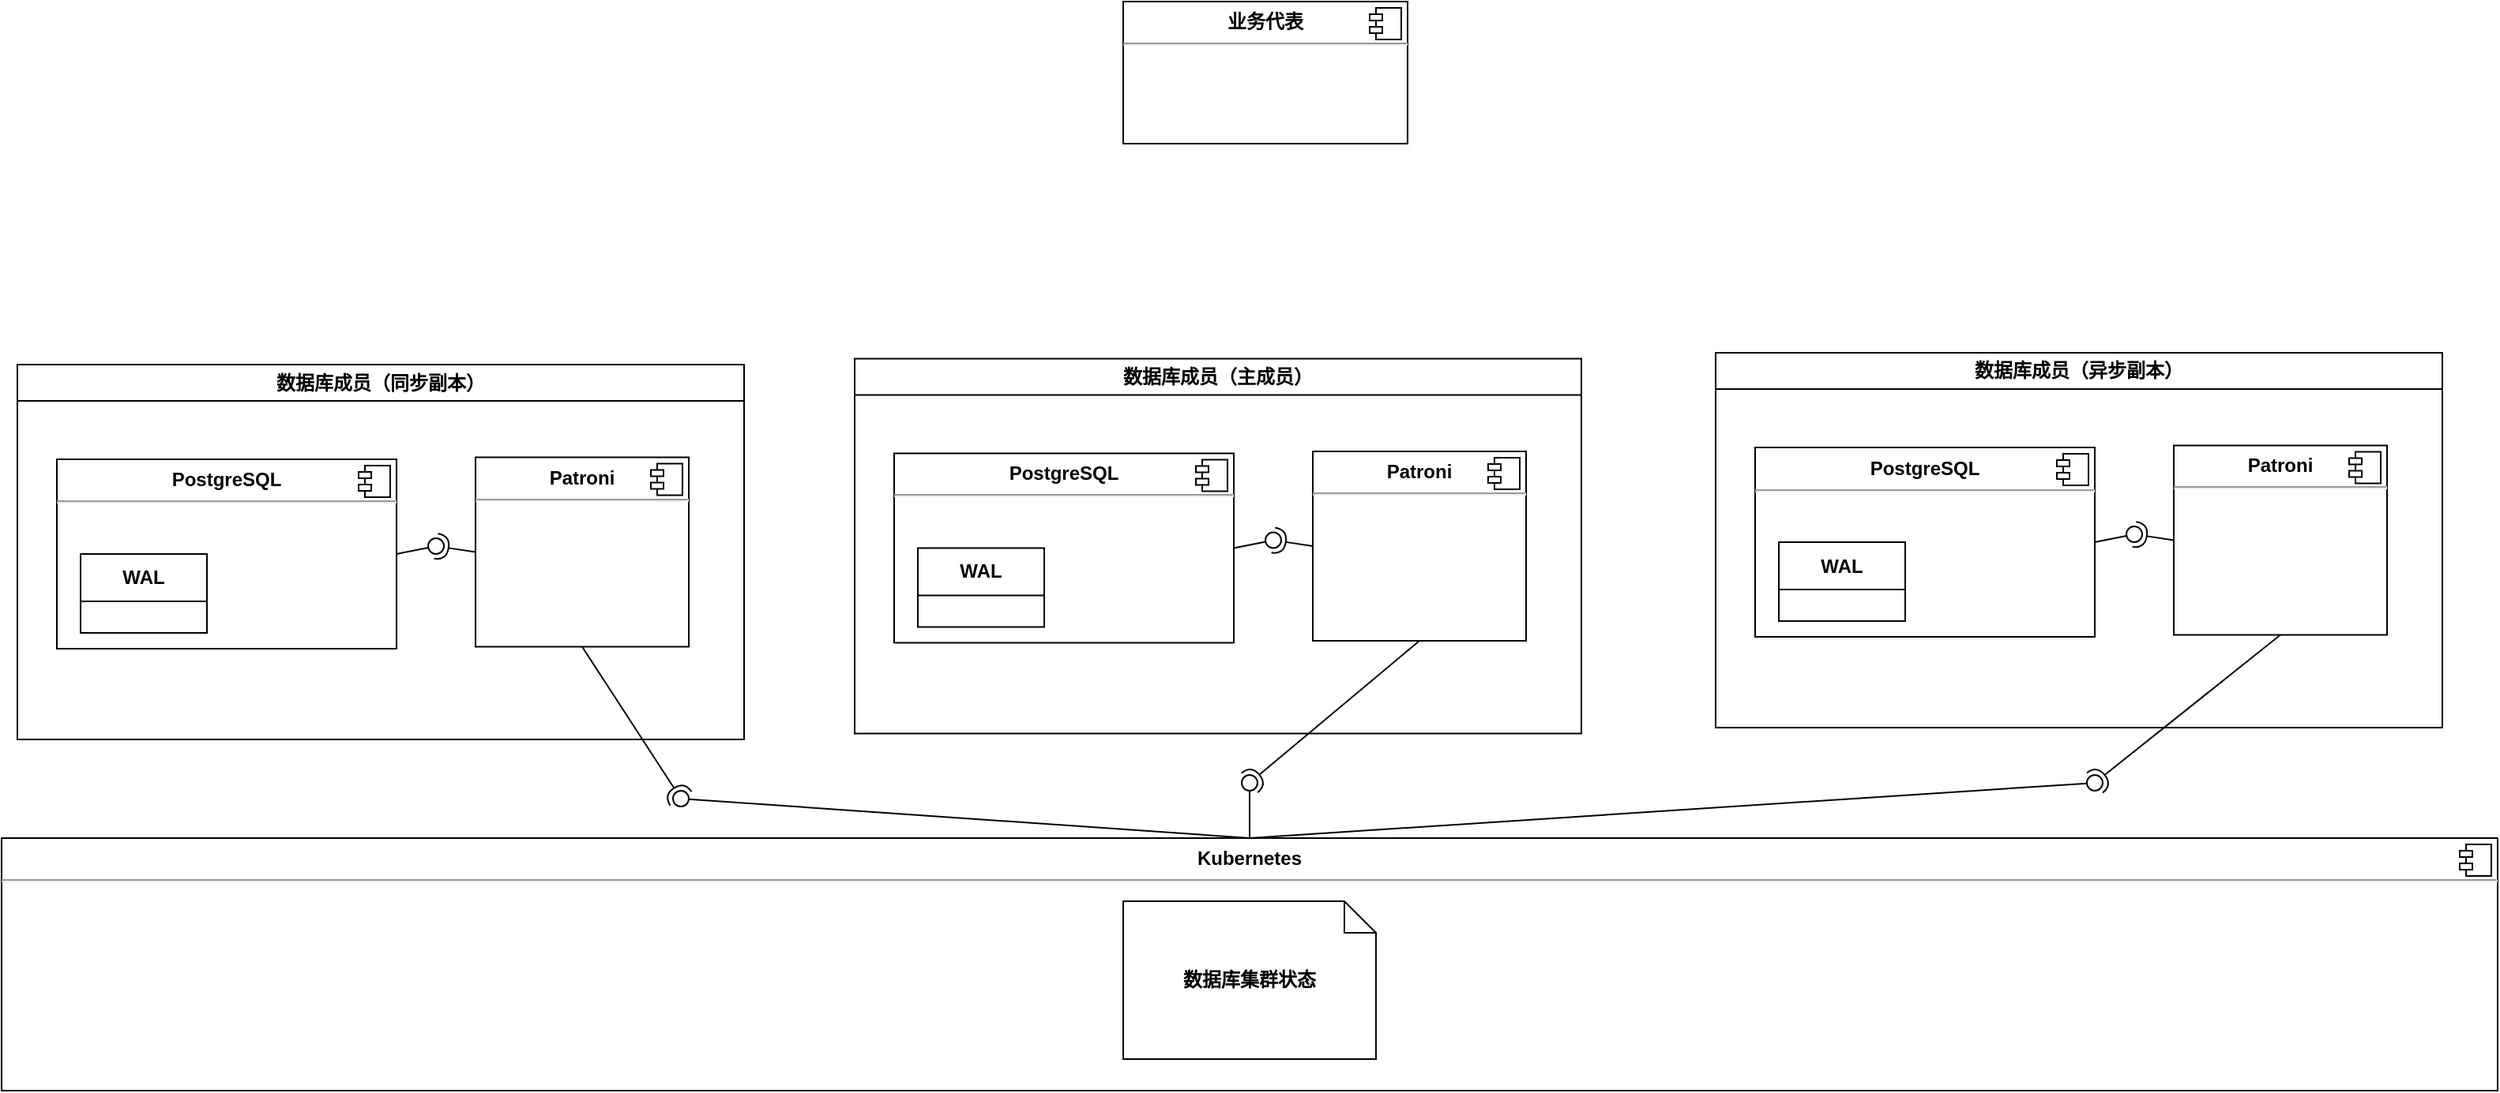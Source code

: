 <mxfile version="21.7.5" type="github" pages="2">
  <diagram id="lq6736zTe4cd_HC939j5" name="系统上下文">
    <mxGraphModel dx="584" dy="798" grid="1" gridSize="10" guides="1" tooltips="1" connect="1" arrows="1" fold="1" page="1" pageScale="1" pageWidth="850" pageHeight="1100" math="0" shadow="0">
      <root>
        <mxCell id="0" />
        <mxCell id="1" parent="0" />
        <mxCell id="knS0cDq_Psqwf_nxolAt-1" value="&lt;p style=&quot;margin:0px;margin-top:6px;text-align:center;&quot;&gt;业务代表&lt;/p&gt;&lt;hr&gt;&lt;p style=&quot;margin:0px;margin-left:8px;&quot;&gt;&lt;br&gt;&lt;/p&gt;" style="align=left;overflow=fill;html=1;dropTarget=0;whiteSpace=wrap;fontStyle=1" parent="1" vertex="1">
          <mxGeometry x="1750" y="20" width="180" height="90" as="geometry" />
        </mxCell>
        <mxCell id="knS0cDq_Psqwf_nxolAt-2" value="" style="shape=component;jettyWidth=8;jettyHeight=4;fontStyle=1" parent="knS0cDq_Psqwf_nxolAt-1" vertex="1">
          <mxGeometry x="1" width="20" height="20" relative="1" as="geometry">
            <mxPoint x="-24" y="4" as="offset" />
          </mxGeometry>
        </mxCell>
        <mxCell id="knS0cDq_Psqwf_nxolAt-10" value="&lt;p style=&quot;margin:0px;margin-top:6px;text-align:center;&quot;&gt;Kubernetes&lt;/p&gt;&lt;hr&gt;&lt;p style=&quot;margin:0px;margin-left:8px;&quot;&gt;&lt;br&gt;&lt;/p&gt;" style="align=left;overflow=fill;html=1;dropTarget=0;whiteSpace=wrap;fontStyle=1" parent="1" vertex="1">
          <mxGeometry x="1040" y="550" width="1580" height="160" as="geometry" />
        </mxCell>
        <mxCell id="knS0cDq_Psqwf_nxolAt-11" value="" style="shape=component;jettyWidth=8;jettyHeight=4;fontStyle=1" parent="knS0cDq_Psqwf_nxolAt-10" vertex="1">
          <mxGeometry x="1" width="20" height="20" relative="1" as="geometry">
            <mxPoint x="-24" y="4" as="offset" />
          </mxGeometry>
        </mxCell>
        <mxCell id="knS0cDq_Psqwf_nxolAt-14" value="数据库成员（同步副本）" style="swimlane;whiteSpace=wrap;html=1;startSize=23;fontStyle=1" parent="1" vertex="1">
          <mxGeometry x="1050" y="250" width="460" height="237.5" as="geometry" />
        </mxCell>
        <mxCell id="knS0cDq_Psqwf_nxolAt-7" value="&lt;p style=&quot;margin:0px;margin-top:6px;text-align:center;&quot;&gt;PostgreSQL&lt;/p&gt;&lt;hr&gt;&lt;p style=&quot;margin:0px;margin-left:8px;&quot;&gt;&lt;br&gt;&lt;/p&gt;" style="align=left;overflow=fill;html=1;dropTarget=0;whiteSpace=wrap;fontStyle=1" parent="knS0cDq_Psqwf_nxolAt-14" vertex="1">
          <mxGeometry x="25" y="60" width="215" height="120" as="geometry" />
        </mxCell>
        <mxCell id="knS0cDq_Psqwf_nxolAt-8" value="" style="shape=component;jettyWidth=8;jettyHeight=4;fontStyle=1" parent="knS0cDq_Psqwf_nxolAt-7" vertex="1">
          <mxGeometry x="1" width="20" height="20" relative="1" as="geometry">
            <mxPoint x="-24" y="4" as="offset" />
          </mxGeometry>
        </mxCell>
        <mxCell id="knS0cDq_Psqwf_nxolAt-15" value="WAL" style="swimlane;fontStyle=1;childLayout=stackLayout;horizontal=1;startSize=30;horizontalStack=0;resizeParent=1;resizeParentMax=0;resizeLast=0;collapsible=1;marginBottom=0;whiteSpace=wrap;html=1;" parent="knS0cDq_Psqwf_nxolAt-14" vertex="1">
          <mxGeometry x="40" y="120" width="80" height="50" as="geometry" />
        </mxCell>
        <mxCell id="JMVt6wv3R27b1mW5U28i-1" value="&lt;p style=&quot;margin:0px;margin-top:6px;text-align:center;&quot;&gt;Patroni&lt;/p&gt;&lt;hr&gt;&lt;p style=&quot;margin:0px;margin-left:8px;&quot;&gt;&lt;br&gt;&lt;/p&gt;" style="align=left;overflow=fill;html=1;dropTarget=0;whiteSpace=wrap;fontStyle=1" vertex="1" parent="knS0cDq_Psqwf_nxolAt-14">
          <mxGeometry x="290" y="58.75" width="135" height="120" as="geometry" />
        </mxCell>
        <mxCell id="JMVt6wv3R27b1mW5U28i-2" value="" style="shape=component;jettyWidth=8;jettyHeight=4;fontStyle=1" vertex="1" parent="JMVt6wv3R27b1mW5U28i-1">
          <mxGeometry x="1" width="20" height="20" relative="1" as="geometry">
            <mxPoint x="-24" y="4" as="offset" />
          </mxGeometry>
        </mxCell>
        <mxCell id="JMVt6wv3R27b1mW5U28i-16" value="数据库集群状态" style="shape=note;size=20;whiteSpace=wrap;html=1;fontStyle=1" vertex="1" parent="1">
          <mxGeometry x="1750" y="590" width="160" height="100" as="geometry" />
        </mxCell>
        <mxCell id="JMVt6wv3R27b1mW5U28i-35" value="" style="rounded=0;orthogonalLoop=1;jettySize=auto;html=1;endArrow=halfCircle;endFill=0;endSize=6;strokeWidth=1;sketch=0;exitX=0;exitY=0.5;exitDx=0;exitDy=0;" edge="1" target="JMVt6wv3R27b1mW5U28i-37" parent="1" source="JMVt6wv3R27b1mW5U28i-1">
          <mxGeometry relative="1" as="geometry">
            <mxPoint x="1330" y="165" as="sourcePoint" />
          </mxGeometry>
        </mxCell>
        <mxCell id="JMVt6wv3R27b1mW5U28i-36" value="" style="rounded=0;orthogonalLoop=1;jettySize=auto;html=1;endArrow=oval;endFill=0;sketch=0;sourcePerimeterSpacing=0;targetPerimeterSpacing=0;endSize=10;exitX=1;exitY=0.5;exitDx=0;exitDy=0;" edge="1" target="JMVt6wv3R27b1mW5U28i-37" parent="1" source="knS0cDq_Psqwf_nxolAt-7">
          <mxGeometry relative="1" as="geometry">
            <mxPoint x="1290" y="165" as="sourcePoint" />
          </mxGeometry>
        </mxCell>
        <mxCell id="JMVt6wv3R27b1mW5U28i-37" value="" style="ellipse;whiteSpace=wrap;html=1;align=center;aspect=fixed;fillColor=none;strokeColor=none;resizable=0;perimeter=centerPerimeter;rotatable=0;allowArrows=0;points=[];outlineConnect=1;labelBackgroundColor=none;" vertex="1" parent="1">
          <mxGeometry x="1310" y="360" width="10" height="10" as="geometry" />
        </mxCell>
        <mxCell id="JMVt6wv3R27b1mW5U28i-38" value="" style="rounded=0;orthogonalLoop=1;jettySize=auto;html=1;endArrow=halfCircle;endFill=0;endSize=6;strokeWidth=1;sketch=0;exitX=0.5;exitY=1;exitDx=0;exitDy=0;" edge="1" target="JMVt6wv3R27b1mW5U28i-40" parent="1" source="JMVt6wv3R27b1mW5U28i-1">
          <mxGeometry relative="1" as="geometry">
            <mxPoint x="1860" y="535" as="sourcePoint" />
          </mxGeometry>
        </mxCell>
        <mxCell id="JMVt6wv3R27b1mW5U28i-39" value="" style="rounded=0;orthogonalLoop=1;jettySize=auto;html=1;endArrow=oval;endFill=0;sketch=0;sourcePerimeterSpacing=0;targetPerimeterSpacing=0;endSize=10;exitX=0.5;exitY=0;exitDx=0;exitDy=0;" edge="1" target="JMVt6wv3R27b1mW5U28i-40" parent="1" source="knS0cDq_Psqwf_nxolAt-10">
          <mxGeometry relative="1" as="geometry">
            <mxPoint x="1820" y="535" as="sourcePoint" />
          </mxGeometry>
        </mxCell>
        <mxCell id="JMVt6wv3R27b1mW5U28i-40" value="" style="ellipse;whiteSpace=wrap;html=1;align=center;aspect=fixed;fillColor=none;strokeColor=none;resizable=0;perimeter=centerPerimeter;rotatable=0;allowArrows=0;points=[];outlineConnect=1;" vertex="1" parent="1">
          <mxGeometry x="1465" y="520" width="10" height="10" as="geometry" />
        </mxCell>
        <mxCell id="JMVt6wv3R27b1mW5U28i-41" value="数据库成员（主成员）" style="swimlane;whiteSpace=wrap;html=1;startSize=23;fontStyle=1" vertex="1" parent="1">
          <mxGeometry x="1580" y="246.25" width="460" height="237.5" as="geometry" />
        </mxCell>
        <mxCell id="JMVt6wv3R27b1mW5U28i-42" value="&lt;p style=&quot;margin:0px;margin-top:6px;text-align:center;&quot;&gt;PostgreSQL&lt;/p&gt;&lt;hr&gt;&lt;p style=&quot;margin:0px;margin-left:8px;&quot;&gt;&lt;br&gt;&lt;/p&gt;" style="align=left;overflow=fill;html=1;dropTarget=0;whiteSpace=wrap;fontStyle=1" vertex="1" parent="JMVt6wv3R27b1mW5U28i-41">
          <mxGeometry x="25" y="60" width="215" height="120" as="geometry" />
        </mxCell>
        <mxCell id="JMVt6wv3R27b1mW5U28i-43" value="" style="shape=component;jettyWidth=8;jettyHeight=4;fontStyle=1" vertex="1" parent="JMVt6wv3R27b1mW5U28i-42">
          <mxGeometry x="1" width="20" height="20" relative="1" as="geometry">
            <mxPoint x="-24" y="4" as="offset" />
          </mxGeometry>
        </mxCell>
        <mxCell id="JMVt6wv3R27b1mW5U28i-44" value="WAL" style="swimlane;fontStyle=1;childLayout=stackLayout;horizontal=1;startSize=30;horizontalStack=0;resizeParent=1;resizeParentMax=0;resizeLast=0;collapsible=1;marginBottom=0;whiteSpace=wrap;html=1;" vertex="1" parent="JMVt6wv3R27b1mW5U28i-41">
          <mxGeometry x="40" y="120" width="80" height="50" as="geometry" />
        </mxCell>
        <mxCell id="JMVt6wv3R27b1mW5U28i-45" value="&lt;p style=&quot;margin:0px;margin-top:6px;text-align:center;&quot;&gt;Patroni&lt;/p&gt;&lt;hr&gt;&lt;p style=&quot;margin:0px;margin-left:8px;&quot;&gt;&lt;br&gt;&lt;/p&gt;" style="align=left;overflow=fill;html=1;dropTarget=0;whiteSpace=wrap;fontStyle=1" vertex="1" parent="JMVt6wv3R27b1mW5U28i-41">
          <mxGeometry x="290" y="58.75" width="135" height="120" as="geometry" />
        </mxCell>
        <mxCell id="JMVt6wv3R27b1mW5U28i-46" value="" style="shape=component;jettyWidth=8;jettyHeight=4;fontStyle=1" vertex="1" parent="JMVt6wv3R27b1mW5U28i-45">
          <mxGeometry x="1" width="20" height="20" relative="1" as="geometry">
            <mxPoint x="-24" y="4" as="offset" />
          </mxGeometry>
        </mxCell>
        <mxCell id="JMVt6wv3R27b1mW5U28i-47" value="" style="rounded=0;orthogonalLoop=1;jettySize=auto;html=1;endArrow=halfCircle;endFill=0;endSize=6;strokeWidth=1;sketch=0;exitX=0;exitY=0.5;exitDx=0;exitDy=0;" edge="1" parent="1" source="JMVt6wv3R27b1mW5U28i-45" target="JMVt6wv3R27b1mW5U28i-49">
          <mxGeometry relative="1" as="geometry">
            <mxPoint x="1860" y="161.25" as="sourcePoint" />
          </mxGeometry>
        </mxCell>
        <mxCell id="JMVt6wv3R27b1mW5U28i-48" value="" style="rounded=0;orthogonalLoop=1;jettySize=auto;html=1;endArrow=oval;endFill=0;sketch=0;sourcePerimeterSpacing=0;targetPerimeterSpacing=0;endSize=10;exitX=1;exitY=0.5;exitDx=0;exitDy=0;" edge="1" parent="1" source="JMVt6wv3R27b1mW5U28i-42" target="JMVt6wv3R27b1mW5U28i-49">
          <mxGeometry relative="1" as="geometry">
            <mxPoint x="1820" y="161.25" as="sourcePoint" />
          </mxGeometry>
        </mxCell>
        <mxCell id="JMVt6wv3R27b1mW5U28i-49" value="" style="ellipse;whiteSpace=wrap;html=1;align=center;aspect=fixed;fillColor=none;strokeColor=none;resizable=0;perimeter=centerPerimeter;rotatable=0;allowArrows=0;points=[];outlineConnect=1;labelBackgroundColor=none;" vertex="1" parent="1">
          <mxGeometry x="1840" y="356.25" width="10" height="10" as="geometry" />
        </mxCell>
        <mxCell id="JMVt6wv3R27b1mW5U28i-50" value="数据库成员（异步副本）" style="swimlane;whiteSpace=wrap;html=1;startSize=23;fontStyle=1" vertex="1" parent="1">
          <mxGeometry x="2125" y="242.5" width="460" height="237.5" as="geometry" />
        </mxCell>
        <mxCell id="JMVt6wv3R27b1mW5U28i-51" value="&lt;p style=&quot;margin:0px;margin-top:6px;text-align:center;&quot;&gt;PostgreSQL&lt;/p&gt;&lt;hr&gt;&lt;p style=&quot;margin:0px;margin-left:8px;&quot;&gt;&lt;br&gt;&lt;/p&gt;" style="align=left;overflow=fill;html=1;dropTarget=0;whiteSpace=wrap;fontStyle=1" vertex="1" parent="JMVt6wv3R27b1mW5U28i-50">
          <mxGeometry x="25" y="60" width="215" height="120" as="geometry" />
        </mxCell>
        <mxCell id="JMVt6wv3R27b1mW5U28i-52" value="" style="shape=component;jettyWidth=8;jettyHeight=4;fontStyle=1" vertex="1" parent="JMVt6wv3R27b1mW5U28i-51">
          <mxGeometry x="1" width="20" height="20" relative="1" as="geometry">
            <mxPoint x="-24" y="4" as="offset" />
          </mxGeometry>
        </mxCell>
        <mxCell id="JMVt6wv3R27b1mW5U28i-53" value="WAL" style="swimlane;fontStyle=1;childLayout=stackLayout;horizontal=1;startSize=30;horizontalStack=0;resizeParent=1;resizeParentMax=0;resizeLast=0;collapsible=1;marginBottom=0;whiteSpace=wrap;html=1;" vertex="1" parent="JMVt6wv3R27b1mW5U28i-50">
          <mxGeometry x="40" y="120" width="80" height="50" as="geometry" />
        </mxCell>
        <mxCell id="JMVt6wv3R27b1mW5U28i-54" value="&lt;p style=&quot;margin:0px;margin-top:6px;text-align:center;&quot;&gt;Patroni&lt;/p&gt;&lt;hr&gt;&lt;p style=&quot;margin:0px;margin-left:8px;&quot;&gt;&lt;br&gt;&lt;/p&gt;" style="align=left;overflow=fill;html=1;dropTarget=0;whiteSpace=wrap;fontStyle=1" vertex="1" parent="JMVt6wv3R27b1mW5U28i-50">
          <mxGeometry x="290" y="58.75" width="135" height="120" as="geometry" />
        </mxCell>
        <mxCell id="JMVt6wv3R27b1mW5U28i-55" value="" style="shape=component;jettyWidth=8;jettyHeight=4;fontStyle=1" vertex="1" parent="JMVt6wv3R27b1mW5U28i-54">
          <mxGeometry x="1" width="20" height="20" relative="1" as="geometry">
            <mxPoint x="-24" y="4" as="offset" />
          </mxGeometry>
        </mxCell>
        <mxCell id="JMVt6wv3R27b1mW5U28i-56" value="" style="rounded=0;orthogonalLoop=1;jettySize=auto;html=1;endArrow=halfCircle;endFill=0;endSize=6;strokeWidth=1;sketch=0;exitX=0;exitY=0.5;exitDx=0;exitDy=0;" edge="1" parent="1" source="JMVt6wv3R27b1mW5U28i-54" target="JMVt6wv3R27b1mW5U28i-58">
          <mxGeometry relative="1" as="geometry">
            <mxPoint x="2405" y="157.5" as="sourcePoint" />
          </mxGeometry>
        </mxCell>
        <mxCell id="JMVt6wv3R27b1mW5U28i-57" value="" style="rounded=0;orthogonalLoop=1;jettySize=auto;html=1;endArrow=oval;endFill=0;sketch=0;sourcePerimeterSpacing=0;targetPerimeterSpacing=0;endSize=10;exitX=1;exitY=0.5;exitDx=0;exitDy=0;" edge="1" parent="1" source="JMVt6wv3R27b1mW5U28i-51" target="JMVt6wv3R27b1mW5U28i-58">
          <mxGeometry relative="1" as="geometry">
            <mxPoint x="2365" y="157.5" as="sourcePoint" />
          </mxGeometry>
        </mxCell>
        <mxCell id="JMVt6wv3R27b1mW5U28i-58" value="" style="ellipse;whiteSpace=wrap;html=1;align=center;aspect=fixed;fillColor=none;strokeColor=none;resizable=0;perimeter=centerPerimeter;rotatable=0;allowArrows=0;points=[];outlineConnect=1;labelBackgroundColor=none;" vertex="1" parent="1">
          <mxGeometry x="2385" y="352.5" width="10" height="10" as="geometry" />
        </mxCell>
        <mxCell id="JMVt6wv3R27b1mW5U28i-59" value="" style="rounded=0;orthogonalLoop=1;jettySize=auto;html=1;endArrow=halfCircle;endFill=0;endSize=6;strokeWidth=1;sketch=0;exitX=0.5;exitY=1;exitDx=0;exitDy=0;" edge="1" target="JMVt6wv3R27b1mW5U28i-61" parent="1" source="JMVt6wv3R27b1mW5U28i-45">
          <mxGeometry relative="1" as="geometry">
            <mxPoint x="1850" y="515" as="sourcePoint" />
          </mxGeometry>
        </mxCell>
        <mxCell id="JMVt6wv3R27b1mW5U28i-60" value="" style="rounded=0;orthogonalLoop=1;jettySize=auto;html=1;endArrow=oval;endFill=0;sketch=0;sourcePerimeterSpacing=0;targetPerimeterSpacing=0;endSize=10;exitX=0.5;exitY=0;exitDx=0;exitDy=0;" edge="1" target="JMVt6wv3R27b1mW5U28i-61" parent="1" source="knS0cDq_Psqwf_nxolAt-10">
          <mxGeometry relative="1" as="geometry">
            <mxPoint x="1810" y="515" as="sourcePoint" />
          </mxGeometry>
        </mxCell>
        <mxCell id="JMVt6wv3R27b1mW5U28i-61" value="" style="ellipse;whiteSpace=wrap;html=1;align=center;aspect=fixed;fillColor=none;strokeColor=none;resizable=0;perimeter=centerPerimeter;rotatable=0;allowArrows=0;points=[];outlineConnect=1;" vertex="1" parent="1">
          <mxGeometry x="1825" y="510" width="10" height="10" as="geometry" />
        </mxCell>
        <mxCell id="JMVt6wv3R27b1mW5U28i-62" value="" style="rounded=0;orthogonalLoop=1;jettySize=auto;html=1;endArrow=halfCircle;endFill=0;endSize=6;strokeWidth=1;sketch=0;exitX=0.5;exitY=1;exitDx=0;exitDy=0;" edge="1" target="JMVt6wv3R27b1mW5U28i-64" parent="1" source="JMVt6wv3R27b1mW5U28i-54">
          <mxGeometry relative="1" as="geometry">
            <mxPoint x="2385" y="515" as="sourcePoint" />
          </mxGeometry>
        </mxCell>
        <mxCell id="JMVt6wv3R27b1mW5U28i-63" value="" style="rounded=0;orthogonalLoop=1;jettySize=auto;html=1;endArrow=oval;endFill=0;sketch=0;sourcePerimeterSpacing=0;targetPerimeterSpacing=0;endSize=10;exitX=0.5;exitY=0;exitDx=0;exitDy=0;" edge="1" target="JMVt6wv3R27b1mW5U28i-64" parent="1" source="knS0cDq_Psqwf_nxolAt-10">
          <mxGeometry relative="1" as="geometry">
            <mxPoint x="2345" y="515" as="sourcePoint" />
          </mxGeometry>
        </mxCell>
        <mxCell id="JMVt6wv3R27b1mW5U28i-64" value="" style="ellipse;whiteSpace=wrap;html=1;align=center;aspect=fixed;fillColor=none;strokeColor=none;resizable=0;perimeter=centerPerimeter;rotatable=0;allowArrows=0;points=[];outlineConnect=1;" vertex="1" parent="1">
          <mxGeometry x="2360" y="510" width="10" height="10" as="geometry" />
        </mxCell>
      </root>
    </mxGraphModel>
  </diagram>
  <diagram name="组件图" id="LBmL-ojdaAE_LHNN24SR">
    <mxGraphModel dx="1434" dy="771" grid="1" gridSize="10" guides="1" tooltips="1" connect="1" arrows="1" fold="1" page="1" pageScale="1" pageWidth="850" pageHeight="1100" math="0" shadow="0">
      <root>
        <mxCell id="0" />
        <mxCell id="1" parent="0" />
        <mxCell id="dHGeSTjkFjAdByOqO3wj-2" value="&lt;p style=&quot;margin:0px;margin-top:6px;text-align:center;&quot;&gt;Patroni&lt;/p&gt;&lt;hr&gt;&lt;p style=&quot;margin:0px;margin-left:8px;&quot;&gt;&lt;br&gt;&lt;/p&gt;" style="align=left;overflow=fill;html=1;dropTarget=0;whiteSpace=wrap;" parent="1" vertex="1">
          <mxGeometry x="230" y="505" width="180" height="90" as="geometry" />
        </mxCell>
        <mxCell id="dHGeSTjkFjAdByOqO3wj-3" value="" style="shape=component;jettyWidth=8;jettyHeight=4;" parent="dHGeSTjkFjAdByOqO3wj-2" vertex="1">
          <mxGeometry x="1" width="20" height="20" relative="1" as="geometry">
            <mxPoint x="-24" y="4" as="offset" />
          </mxGeometry>
        </mxCell>
        <mxCell id="dHGeSTjkFjAdByOqO3wj-6" value="RCCPDatabase1" style="swimlane;whiteSpace=wrap;html=1;" parent="1" vertex="1">
          <mxGeometry x="210" y="420" width="480" height="210" as="geometry" />
        </mxCell>
        <mxCell id="dHGeSTjkFjAdByOqO3wj-4" value="&lt;p style=&quot;margin:0px;margin-top:6px;text-align:center;&quot;&gt;PostgreSQL&lt;/p&gt;&lt;hr&gt;&lt;p style=&quot;margin:0px;margin-left:8px;&quot;&gt;&lt;br&gt;&lt;/p&gt;" style="align=left;overflow=fill;html=1;dropTarget=0;whiteSpace=wrap;" parent="dHGeSTjkFjAdByOqO3wj-6" vertex="1">
          <mxGeometry x="280" y="85" width="180" height="90" as="geometry" />
        </mxCell>
        <mxCell id="dHGeSTjkFjAdByOqO3wj-5" value="" style="shape=component;jettyWidth=8;jettyHeight=4;" parent="dHGeSTjkFjAdByOqO3wj-4" vertex="1">
          <mxGeometry x="1" width="20" height="20" relative="1" as="geometry">
            <mxPoint x="-24" y="4" as="offset" />
          </mxGeometry>
        </mxCell>
        <mxCell id="dHGeSTjkFjAdByOqO3wj-7" value="&lt;p style=&quot;margin:0px;margin-top:6px;text-align:center;&quot;&gt;Patroni&lt;/p&gt;&lt;hr&gt;&lt;p style=&quot;margin:0px;margin-left:8px;&quot;&gt;&lt;br&gt;&lt;/p&gt;" style="align=left;overflow=fill;html=1;dropTarget=0;whiteSpace=wrap;" parent="1" vertex="1">
          <mxGeometry x="790" y="505" width="180" height="90" as="geometry" />
        </mxCell>
        <mxCell id="dHGeSTjkFjAdByOqO3wj-8" value="" style="shape=component;jettyWidth=8;jettyHeight=4;" parent="dHGeSTjkFjAdByOqO3wj-7" vertex="1">
          <mxGeometry x="1" width="20" height="20" relative="1" as="geometry">
            <mxPoint x="-24" y="4" as="offset" />
          </mxGeometry>
        </mxCell>
        <mxCell id="dHGeSTjkFjAdByOqO3wj-9" value="RCCPDatabase2" style="swimlane;whiteSpace=wrap;html=1;" parent="1" vertex="1">
          <mxGeometry x="770" y="420" width="480" height="210" as="geometry" />
        </mxCell>
        <mxCell id="dHGeSTjkFjAdByOqO3wj-10" value="&lt;p style=&quot;margin:0px;margin-top:6px;text-align:center;&quot;&gt;PostgreSQL&lt;/p&gt;&lt;hr&gt;&lt;p style=&quot;margin:0px;margin-left:8px;&quot;&gt;&lt;br&gt;&lt;/p&gt;" style="align=left;overflow=fill;html=1;dropTarget=0;whiteSpace=wrap;" parent="dHGeSTjkFjAdByOqO3wj-9" vertex="1">
          <mxGeometry x="280" y="85" width="180" height="90" as="geometry" />
        </mxCell>
        <mxCell id="dHGeSTjkFjAdByOqO3wj-11" value="" style="shape=component;jettyWidth=8;jettyHeight=4;" parent="dHGeSTjkFjAdByOqO3wj-10" vertex="1">
          <mxGeometry x="1" width="20" height="20" relative="1" as="geometry">
            <mxPoint x="-24" y="4" as="offset" />
          </mxGeometry>
        </mxCell>
        <mxCell id="dHGeSTjkFjAdByOqO3wj-12" value="&lt;p style=&quot;margin:0px;margin-top:6px;text-align:center;&quot;&gt;Patroni&lt;/p&gt;&lt;hr&gt;&lt;p style=&quot;margin:0px;margin-left:8px;&quot;&gt;&lt;br&gt;&lt;/p&gt;" style="align=left;overflow=fill;html=1;dropTarget=0;whiteSpace=wrap;" parent="1" vertex="1">
          <mxGeometry x="1310" y="505" width="180" height="90" as="geometry" />
        </mxCell>
        <mxCell id="dHGeSTjkFjAdByOqO3wj-13" value="" style="shape=component;jettyWidth=8;jettyHeight=4;" parent="dHGeSTjkFjAdByOqO3wj-12" vertex="1">
          <mxGeometry x="1" width="20" height="20" relative="1" as="geometry">
            <mxPoint x="-24" y="4" as="offset" />
          </mxGeometry>
        </mxCell>
        <mxCell id="dHGeSTjkFjAdByOqO3wj-14" value="RCCPDatabase3" style="swimlane;whiteSpace=wrap;html=1;" parent="1" vertex="1">
          <mxGeometry x="1290" y="420" width="480" height="210" as="geometry" />
        </mxCell>
        <mxCell id="dHGeSTjkFjAdByOqO3wj-15" value="&lt;p style=&quot;margin:0px;margin-top:6px;text-align:center;&quot;&gt;PostgreSQL&lt;/p&gt;&lt;hr&gt;&lt;p style=&quot;margin:0px;margin-left:8px;&quot;&gt;&lt;br&gt;&lt;/p&gt;" style="align=left;overflow=fill;html=1;dropTarget=0;whiteSpace=wrap;" parent="dHGeSTjkFjAdByOqO3wj-14" vertex="1">
          <mxGeometry x="280" y="85" width="180" height="90" as="geometry" />
        </mxCell>
        <mxCell id="dHGeSTjkFjAdByOqO3wj-16" value="" style="shape=component;jettyWidth=8;jettyHeight=4;" parent="dHGeSTjkFjAdByOqO3wj-15" vertex="1">
          <mxGeometry x="1" width="20" height="20" relative="1" as="geometry">
            <mxPoint x="-24" y="4" as="offset" />
          </mxGeometry>
        </mxCell>
        <mxCell id="dHGeSTjkFjAdByOqO3wj-17" value="&lt;p style=&quot;margin:0px;margin-top:6px;text-align:center;&quot;&gt;Kubernetes&lt;/p&gt;&lt;hr&gt;&lt;p style=&quot;margin:0px;margin-left:8px;&quot;&gt;&lt;br&gt;&lt;/p&gt;" style="align=left;overflow=fill;html=1;dropTarget=0;whiteSpace=wrap;" parent="1" vertex="1">
          <mxGeometry x="210" y="730" width="1570" height="90" as="geometry" />
        </mxCell>
        <mxCell id="dHGeSTjkFjAdByOqO3wj-18" value="" style="shape=component;jettyWidth=8;jettyHeight=4;" parent="dHGeSTjkFjAdByOqO3wj-17" vertex="1">
          <mxGeometry x="1" width="20" height="20" relative="1" as="geometry">
            <mxPoint x="-24" y="4" as="offset" />
          </mxGeometry>
        </mxCell>
        <mxCell id="dHGeSTjkFjAdByOqO3wj-26" value="RCCPCangjie" style="swimlane;whiteSpace=wrap;html=1;" parent="1" vertex="1">
          <mxGeometry x="780" y="40" width="480" height="210" as="geometry" />
        </mxCell>
        <mxCell id="dHGeSTjkFjAdByOqO3wj-24" value="&lt;p style=&quot;margin:0px;margin-top:6px;text-align:center;&quot;&gt;RCCPCangjie&lt;/p&gt;&lt;hr&gt;&lt;p style=&quot;margin:0px;margin-left:8px;&quot;&gt;&lt;br&gt;&lt;/p&gt;" style="align=left;overflow=fill;html=1;dropTarget=0;whiteSpace=wrap;" parent="dHGeSTjkFjAdByOqO3wj-26" vertex="1">
          <mxGeometry x="150" y="80" width="180" height="90" as="geometry" />
        </mxCell>
        <mxCell id="dHGeSTjkFjAdByOqO3wj-25" value="" style="shape=component;jettyWidth=8;jettyHeight=4;" parent="dHGeSTjkFjAdByOqO3wj-24" vertex="1">
          <mxGeometry x="1" width="20" height="20" relative="1" as="geometry">
            <mxPoint x="-24" y="4" as="offset" />
          </mxGeometry>
        </mxCell>
      </root>
    </mxGraphModel>
  </diagram>
</mxfile>
